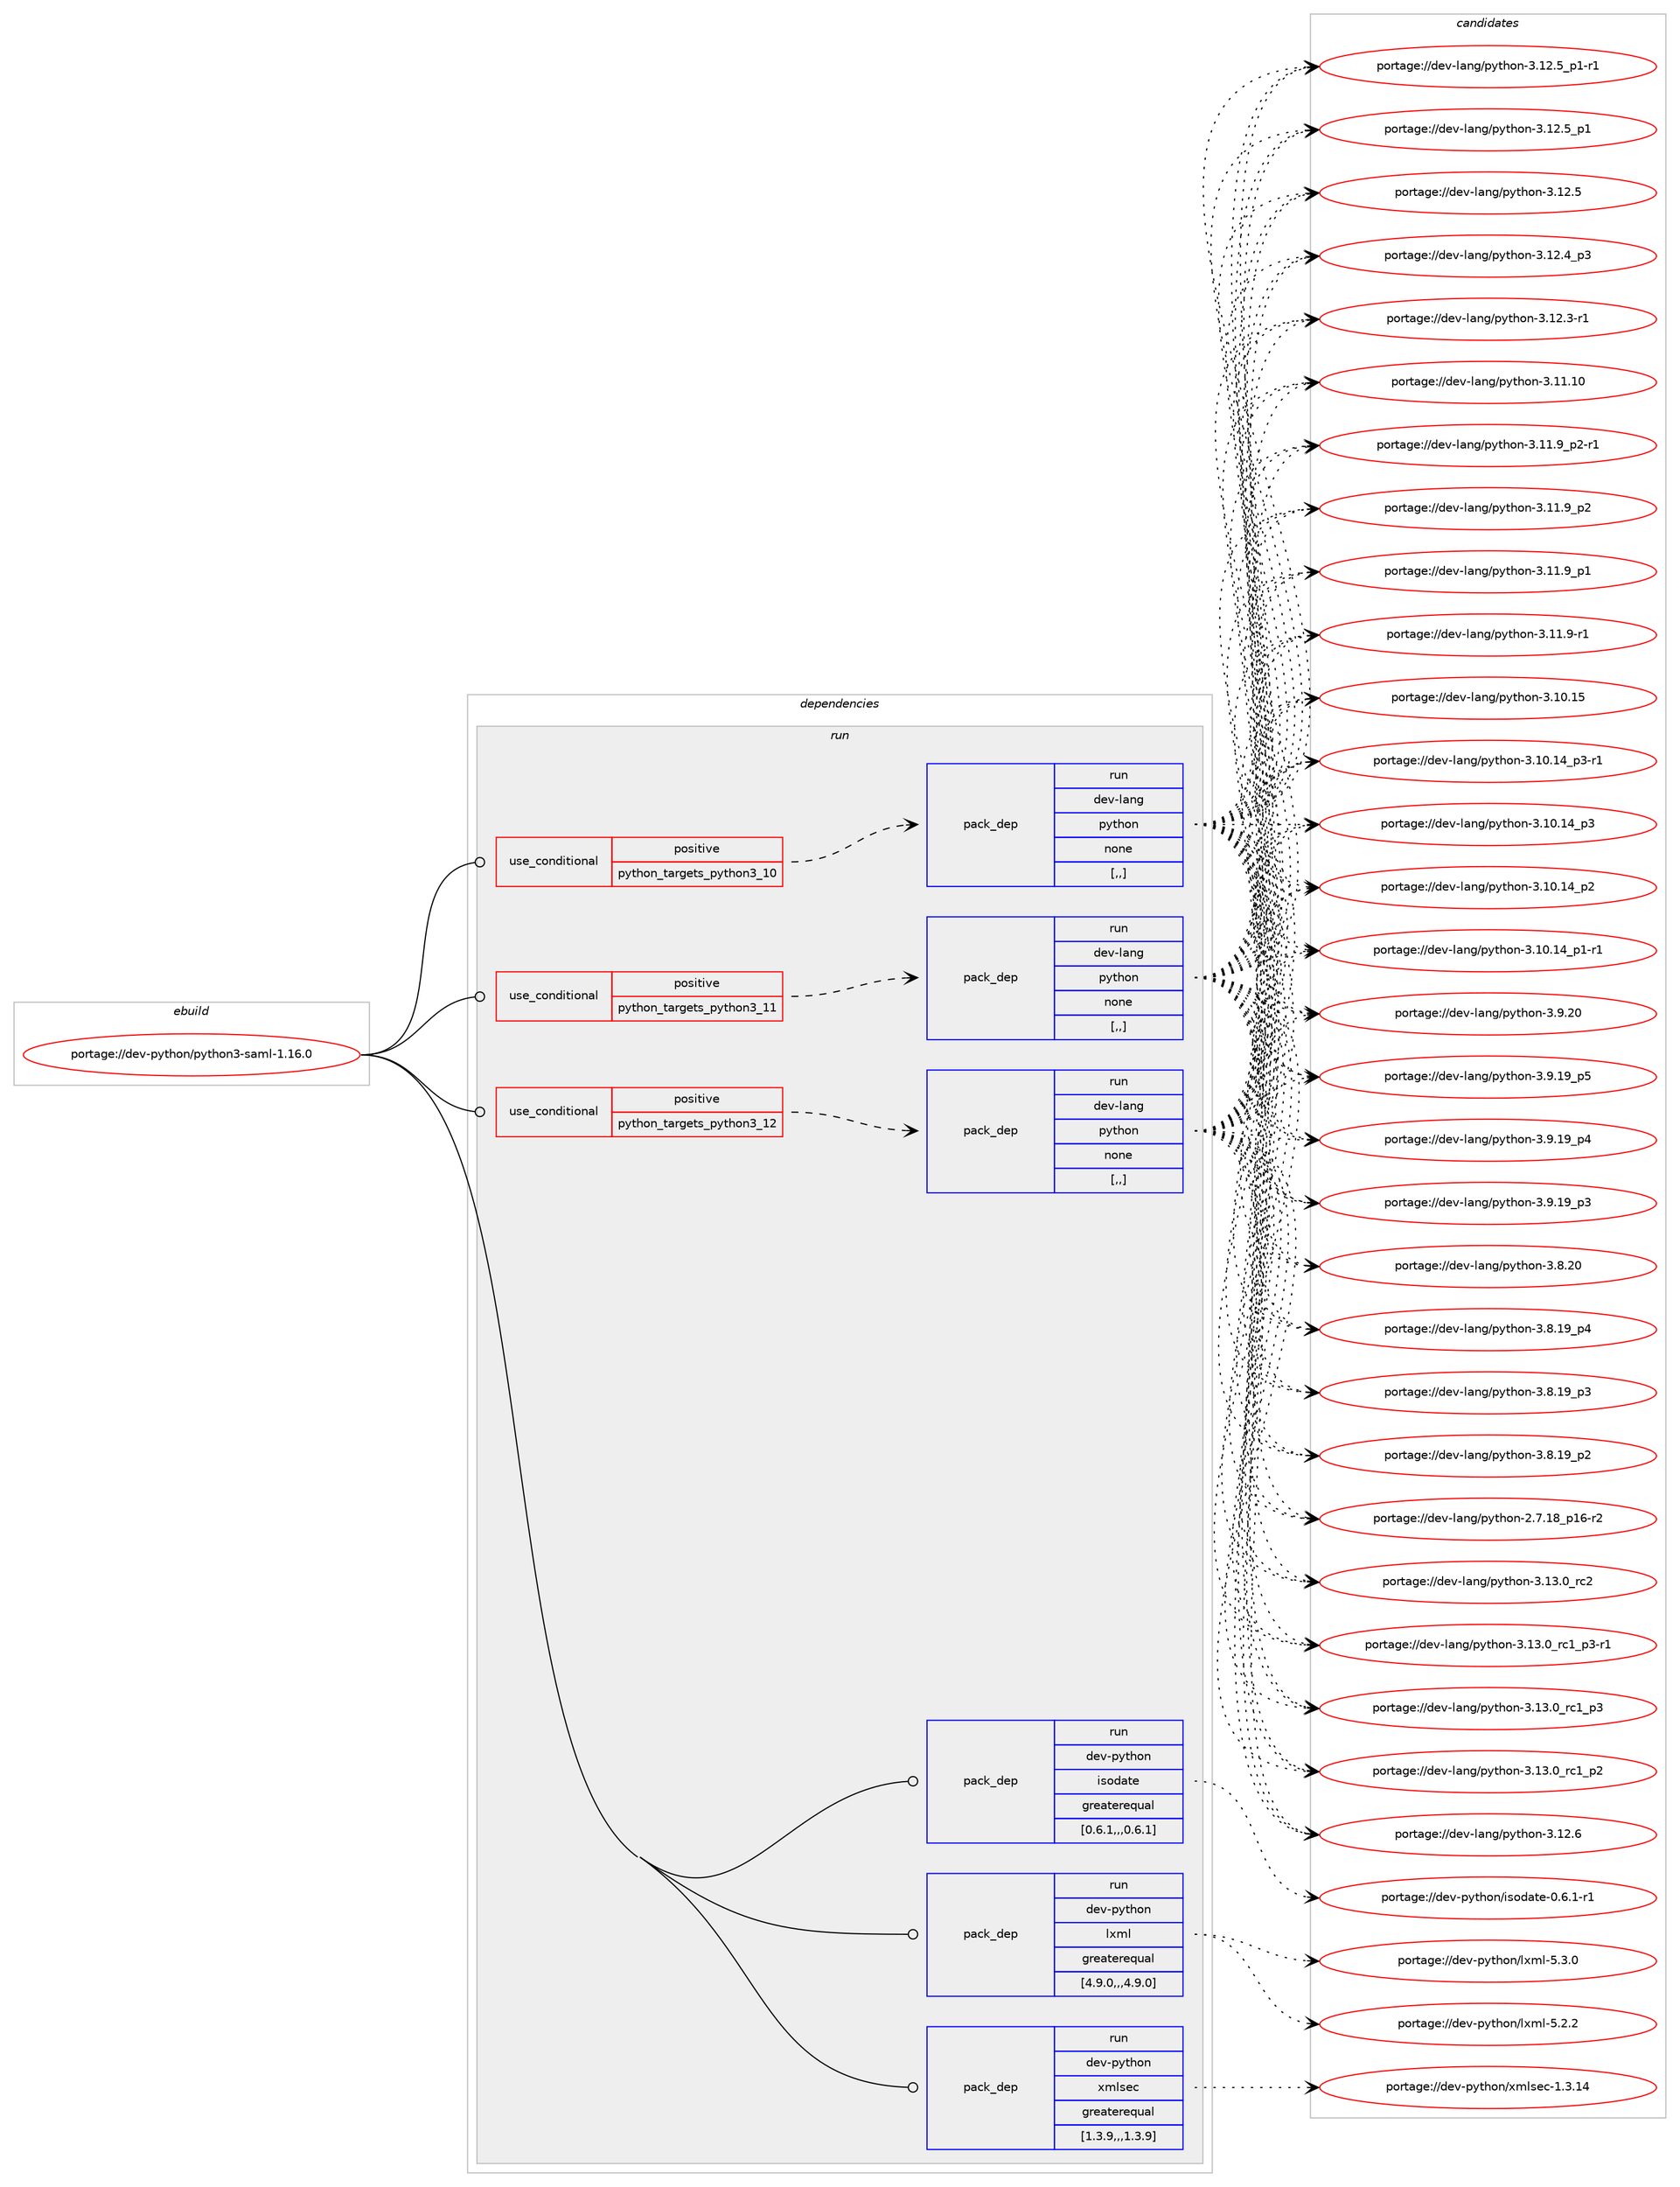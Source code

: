 digraph prolog {

# *************
# Graph options
# *************

newrank=true;
concentrate=true;
compound=true;
graph [rankdir=LR,fontname=Helvetica,fontsize=10,ranksep=1.5];#, ranksep=2.5, nodesep=0.2];
edge  [arrowhead=vee];
node  [fontname=Helvetica,fontsize=10];

# **********
# The ebuild
# **********

subgraph cluster_leftcol {
color=gray;
label=<<i>ebuild</i>>;
id [label="portage://dev-python/python3-saml-1.16.0", color=red, width=4, href="../dev-python/python3-saml-1.16.0.svg"];
}

# ****************
# The dependencies
# ****************

subgraph cluster_midcol {
color=gray;
label=<<i>dependencies</i>>;
subgraph cluster_compile {
fillcolor="#eeeeee";
style=filled;
label=<<i>compile</i>>;
}
subgraph cluster_compileandrun {
fillcolor="#eeeeee";
style=filled;
label=<<i>compile and run</i>>;
}
subgraph cluster_run {
fillcolor="#eeeeee";
style=filled;
label=<<i>run</i>>;
subgraph cond169075 {
dependency655779 [label=<<TABLE BORDER="0" CELLBORDER="1" CELLSPACING="0" CELLPADDING="4"><TR><TD ROWSPAN="3" CELLPADDING="10">use_conditional</TD></TR><TR><TD>positive</TD></TR><TR><TD>python_targets_python3_10</TD></TR></TABLE>>, shape=none, color=red];
subgraph pack481845 {
dependency655780 [label=<<TABLE BORDER="0" CELLBORDER="1" CELLSPACING="0" CELLPADDING="4" WIDTH="220"><TR><TD ROWSPAN="6" CELLPADDING="30">pack_dep</TD></TR><TR><TD WIDTH="110">run</TD></TR><TR><TD>dev-lang</TD></TR><TR><TD>python</TD></TR><TR><TD>none</TD></TR><TR><TD>[,,]</TD></TR></TABLE>>, shape=none, color=blue];
}
dependency655779:e -> dependency655780:w [weight=20,style="dashed",arrowhead="vee"];
}
id:e -> dependency655779:w [weight=20,style="solid",arrowhead="odot"];
subgraph cond169076 {
dependency655781 [label=<<TABLE BORDER="0" CELLBORDER="1" CELLSPACING="0" CELLPADDING="4"><TR><TD ROWSPAN="3" CELLPADDING="10">use_conditional</TD></TR><TR><TD>positive</TD></TR><TR><TD>python_targets_python3_11</TD></TR></TABLE>>, shape=none, color=red];
subgraph pack481846 {
dependency655782 [label=<<TABLE BORDER="0" CELLBORDER="1" CELLSPACING="0" CELLPADDING="4" WIDTH="220"><TR><TD ROWSPAN="6" CELLPADDING="30">pack_dep</TD></TR><TR><TD WIDTH="110">run</TD></TR><TR><TD>dev-lang</TD></TR><TR><TD>python</TD></TR><TR><TD>none</TD></TR><TR><TD>[,,]</TD></TR></TABLE>>, shape=none, color=blue];
}
dependency655781:e -> dependency655782:w [weight=20,style="dashed",arrowhead="vee"];
}
id:e -> dependency655781:w [weight=20,style="solid",arrowhead="odot"];
subgraph cond169077 {
dependency655783 [label=<<TABLE BORDER="0" CELLBORDER="1" CELLSPACING="0" CELLPADDING="4"><TR><TD ROWSPAN="3" CELLPADDING="10">use_conditional</TD></TR><TR><TD>positive</TD></TR><TR><TD>python_targets_python3_12</TD></TR></TABLE>>, shape=none, color=red];
subgraph pack481847 {
dependency655784 [label=<<TABLE BORDER="0" CELLBORDER="1" CELLSPACING="0" CELLPADDING="4" WIDTH="220"><TR><TD ROWSPAN="6" CELLPADDING="30">pack_dep</TD></TR><TR><TD WIDTH="110">run</TD></TR><TR><TD>dev-lang</TD></TR><TR><TD>python</TD></TR><TR><TD>none</TD></TR><TR><TD>[,,]</TD></TR></TABLE>>, shape=none, color=blue];
}
dependency655783:e -> dependency655784:w [weight=20,style="dashed",arrowhead="vee"];
}
id:e -> dependency655783:w [weight=20,style="solid",arrowhead="odot"];
subgraph pack481848 {
dependency655785 [label=<<TABLE BORDER="0" CELLBORDER="1" CELLSPACING="0" CELLPADDING="4" WIDTH="220"><TR><TD ROWSPAN="6" CELLPADDING="30">pack_dep</TD></TR><TR><TD WIDTH="110">run</TD></TR><TR><TD>dev-python</TD></TR><TR><TD>isodate</TD></TR><TR><TD>greaterequal</TD></TR><TR><TD>[0.6.1,,,0.6.1]</TD></TR></TABLE>>, shape=none, color=blue];
}
id:e -> dependency655785:w [weight=20,style="solid",arrowhead="odot"];
subgraph pack481849 {
dependency655786 [label=<<TABLE BORDER="0" CELLBORDER="1" CELLSPACING="0" CELLPADDING="4" WIDTH="220"><TR><TD ROWSPAN="6" CELLPADDING="30">pack_dep</TD></TR><TR><TD WIDTH="110">run</TD></TR><TR><TD>dev-python</TD></TR><TR><TD>lxml</TD></TR><TR><TD>greaterequal</TD></TR><TR><TD>[4.9.0,,,4.9.0]</TD></TR></TABLE>>, shape=none, color=blue];
}
id:e -> dependency655786:w [weight=20,style="solid",arrowhead="odot"];
subgraph pack481850 {
dependency655787 [label=<<TABLE BORDER="0" CELLBORDER="1" CELLSPACING="0" CELLPADDING="4" WIDTH="220"><TR><TD ROWSPAN="6" CELLPADDING="30">pack_dep</TD></TR><TR><TD WIDTH="110">run</TD></TR><TR><TD>dev-python</TD></TR><TR><TD>xmlsec</TD></TR><TR><TD>greaterequal</TD></TR><TR><TD>[1.3.9,,,1.3.9]</TD></TR></TABLE>>, shape=none, color=blue];
}
id:e -> dependency655787:w [weight=20,style="solid",arrowhead="odot"];
}
}

# **************
# The candidates
# **************

subgraph cluster_choices {
rank=same;
color=gray;
label=<<i>candidates</i>>;

subgraph choice481845 {
color=black;
nodesep=1;
choice10010111845108971101034711212111610411111045514649514648951149950 [label="portage://dev-lang/python-3.13.0_rc2", color=red, width=4,href="../dev-lang/python-3.13.0_rc2.svg"];
choice1001011184510897110103471121211161041111104551464951464895114994995112514511449 [label="portage://dev-lang/python-3.13.0_rc1_p3-r1", color=red, width=4,href="../dev-lang/python-3.13.0_rc1_p3-r1.svg"];
choice100101118451089711010347112121116104111110455146495146489511499499511251 [label="portage://dev-lang/python-3.13.0_rc1_p3", color=red, width=4,href="../dev-lang/python-3.13.0_rc1_p3.svg"];
choice100101118451089711010347112121116104111110455146495146489511499499511250 [label="portage://dev-lang/python-3.13.0_rc1_p2", color=red, width=4,href="../dev-lang/python-3.13.0_rc1_p2.svg"];
choice10010111845108971101034711212111610411111045514649504654 [label="portage://dev-lang/python-3.12.6", color=red, width=4,href="../dev-lang/python-3.12.6.svg"];
choice1001011184510897110103471121211161041111104551464950465395112494511449 [label="portage://dev-lang/python-3.12.5_p1-r1", color=red, width=4,href="../dev-lang/python-3.12.5_p1-r1.svg"];
choice100101118451089711010347112121116104111110455146495046539511249 [label="portage://dev-lang/python-3.12.5_p1", color=red, width=4,href="../dev-lang/python-3.12.5_p1.svg"];
choice10010111845108971101034711212111610411111045514649504653 [label="portage://dev-lang/python-3.12.5", color=red, width=4,href="../dev-lang/python-3.12.5.svg"];
choice100101118451089711010347112121116104111110455146495046529511251 [label="portage://dev-lang/python-3.12.4_p3", color=red, width=4,href="../dev-lang/python-3.12.4_p3.svg"];
choice100101118451089711010347112121116104111110455146495046514511449 [label="portage://dev-lang/python-3.12.3-r1", color=red, width=4,href="../dev-lang/python-3.12.3-r1.svg"];
choice1001011184510897110103471121211161041111104551464949464948 [label="portage://dev-lang/python-3.11.10", color=red, width=4,href="../dev-lang/python-3.11.10.svg"];
choice1001011184510897110103471121211161041111104551464949465795112504511449 [label="portage://dev-lang/python-3.11.9_p2-r1", color=red, width=4,href="../dev-lang/python-3.11.9_p2-r1.svg"];
choice100101118451089711010347112121116104111110455146494946579511250 [label="portage://dev-lang/python-3.11.9_p2", color=red, width=4,href="../dev-lang/python-3.11.9_p2.svg"];
choice100101118451089711010347112121116104111110455146494946579511249 [label="portage://dev-lang/python-3.11.9_p1", color=red, width=4,href="../dev-lang/python-3.11.9_p1.svg"];
choice100101118451089711010347112121116104111110455146494946574511449 [label="portage://dev-lang/python-3.11.9-r1", color=red, width=4,href="../dev-lang/python-3.11.9-r1.svg"];
choice1001011184510897110103471121211161041111104551464948464953 [label="portage://dev-lang/python-3.10.15", color=red, width=4,href="../dev-lang/python-3.10.15.svg"];
choice100101118451089711010347112121116104111110455146494846495295112514511449 [label="portage://dev-lang/python-3.10.14_p3-r1", color=red, width=4,href="../dev-lang/python-3.10.14_p3-r1.svg"];
choice10010111845108971101034711212111610411111045514649484649529511251 [label="portage://dev-lang/python-3.10.14_p3", color=red, width=4,href="../dev-lang/python-3.10.14_p3.svg"];
choice10010111845108971101034711212111610411111045514649484649529511250 [label="portage://dev-lang/python-3.10.14_p2", color=red, width=4,href="../dev-lang/python-3.10.14_p2.svg"];
choice100101118451089711010347112121116104111110455146494846495295112494511449 [label="portage://dev-lang/python-3.10.14_p1-r1", color=red, width=4,href="../dev-lang/python-3.10.14_p1-r1.svg"];
choice10010111845108971101034711212111610411111045514657465048 [label="portage://dev-lang/python-3.9.20", color=red, width=4,href="../dev-lang/python-3.9.20.svg"];
choice100101118451089711010347112121116104111110455146574649579511253 [label="portage://dev-lang/python-3.9.19_p5", color=red, width=4,href="../dev-lang/python-3.9.19_p5.svg"];
choice100101118451089711010347112121116104111110455146574649579511252 [label="portage://dev-lang/python-3.9.19_p4", color=red, width=4,href="../dev-lang/python-3.9.19_p4.svg"];
choice100101118451089711010347112121116104111110455146574649579511251 [label="portage://dev-lang/python-3.9.19_p3", color=red, width=4,href="../dev-lang/python-3.9.19_p3.svg"];
choice10010111845108971101034711212111610411111045514656465048 [label="portage://dev-lang/python-3.8.20", color=red, width=4,href="../dev-lang/python-3.8.20.svg"];
choice100101118451089711010347112121116104111110455146564649579511252 [label="portage://dev-lang/python-3.8.19_p4", color=red, width=4,href="../dev-lang/python-3.8.19_p4.svg"];
choice100101118451089711010347112121116104111110455146564649579511251 [label="portage://dev-lang/python-3.8.19_p3", color=red, width=4,href="../dev-lang/python-3.8.19_p3.svg"];
choice100101118451089711010347112121116104111110455146564649579511250 [label="portage://dev-lang/python-3.8.19_p2", color=red, width=4,href="../dev-lang/python-3.8.19_p2.svg"];
choice100101118451089711010347112121116104111110455046554649569511249544511450 [label="portage://dev-lang/python-2.7.18_p16-r2", color=red, width=4,href="../dev-lang/python-2.7.18_p16-r2.svg"];
dependency655780:e -> choice10010111845108971101034711212111610411111045514649514648951149950:w [style=dotted,weight="100"];
dependency655780:e -> choice1001011184510897110103471121211161041111104551464951464895114994995112514511449:w [style=dotted,weight="100"];
dependency655780:e -> choice100101118451089711010347112121116104111110455146495146489511499499511251:w [style=dotted,weight="100"];
dependency655780:e -> choice100101118451089711010347112121116104111110455146495146489511499499511250:w [style=dotted,weight="100"];
dependency655780:e -> choice10010111845108971101034711212111610411111045514649504654:w [style=dotted,weight="100"];
dependency655780:e -> choice1001011184510897110103471121211161041111104551464950465395112494511449:w [style=dotted,weight="100"];
dependency655780:e -> choice100101118451089711010347112121116104111110455146495046539511249:w [style=dotted,weight="100"];
dependency655780:e -> choice10010111845108971101034711212111610411111045514649504653:w [style=dotted,weight="100"];
dependency655780:e -> choice100101118451089711010347112121116104111110455146495046529511251:w [style=dotted,weight="100"];
dependency655780:e -> choice100101118451089711010347112121116104111110455146495046514511449:w [style=dotted,weight="100"];
dependency655780:e -> choice1001011184510897110103471121211161041111104551464949464948:w [style=dotted,weight="100"];
dependency655780:e -> choice1001011184510897110103471121211161041111104551464949465795112504511449:w [style=dotted,weight="100"];
dependency655780:e -> choice100101118451089711010347112121116104111110455146494946579511250:w [style=dotted,weight="100"];
dependency655780:e -> choice100101118451089711010347112121116104111110455146494946579511249:w [style=dotted,weight="100"];
dependency655780:e -> choice100101118451089711010347112121116104111110455146494946574511449:w [style=dotted,weight="100"];
dependency655780:e -> choice1001011184510897110103471121211161041111104551464948464953:w [style=dotted,weight="100"];
dependency655780:e -> choice100101118451089711010347112121116104111110455146494846495295112514511449:w [style=dotted,weight="100"];
dependency655780:e -> choice10010111845108971101034711212111610411111045514649484649529511251:w [style=dotted,weight="100"];
dependency655780:e -> choice10010111845108971101034711212111610411111045514649484649529511250:w [style=dotted,weight="100"];
dependency655780:e -> choice100101118451089711010347112121116104111110455146494846495295112494511449:w [style=dotted,weight="100"];
dependency655780:e -> choice10010111845108971101034711212111610411111045514657465048:w [style=dotted,weight="100"];
dependency655780:e -> choice100101118451089711010347112121116104111110455146574649579511253:w [style=dotted,weight="100"];
dependency655780:e -> choice100101118451089711010347112121116104111110455146574649579511252:w [style=dotted,weight="100"];
dependency655780:e -> choice100101118451089711010347112121116104111110455146574649579511251:w [style=dotted,weight="100"];
dependency655780:e -> choice10010111845108971101034711212111610411111045514656465048:w [style=dotted,weight="100"];
dependency655780:e -> choice100101118451089711010347112121116104111110455146564649579511252:w [style=dotted,weight="100"];
dependency655780:e -> choice100101118451089711010347112121116104111110455146564649579511251:w [style=dotted,weight="100"];
dependency655780:e -> choice100101118451089711010347112121116104111110455146564649579511250:w [style=dotted,weight="100"];
dependency655780:e -> choice100101118451089711010347112121116104111110455046554649569511249544511450:w [style=dotted,weight="100"];
}
subgraph choice481846 {
color=black;
nodesep=1;
choice10010111845108971101034711212111610411111045514649514648951149950 [label="portage://dev-lang/python-3.13.0_rc2", color=red, width=4,href="../dev-lang/python-3.13.0_rc2.svg"];
choice1001011184510897110103471121211161041111104551464951464895114994995112514511449 [label="portage://dev-lang/python-3.13.0_rc1_p3-r1", color=red, width=4,href="../dev-lang/python-3.13.0_rc1_p3-r1.svg"];
choice100101118451089711010347112121116104111110455146495146489511499499511251 [label="portage://dev-lang/python-3.13.0_rc1_p3", color=red, width=4,href="../dev-lang/python-3.13.0_rc1_p3.svg"];
choice100101118451089711010347112121116104111110455146495146489511499499511250 [label="portage://dev-lang/python-3.13.0_rc1_p2", color=red, width=4,href="../dev-lang/python-3.13.0_rc1_p2.svg"];
choice10010111845108971101034711212111610411111045514649504654 [label="portage://dev-lang/python-3.12.6", color=red, width=4,href="../dev-lang/python-3.12.6.svg"];
choice1001011184510897110103471121211161041111104551464950465395112494511449 [label="portage://dev-lang/python-3.12.5_p1-r1", color=red, width=4,href="../dev-lang/python-3.12.5_p1-r1.svg"];
choice100101118451089711010347112121116104111110455146495046539511249 [label="portage://dev-lang/python-3.12.5_p1", color=red, width=4,href="../dev-lang/python-3.12.5_p1.svg"];
choice10010111845108971101034711212111610411111045514649504653 [label="portage://dev-lang/python-3.12.5", color=red, width=4,href="../dev-lang/python-3.12.5.svg"];
choice100101118451089711010347112121116104111110455146495046529511251 [label="portage://dev-lang/python-3.12.4_p3", color=red, width=4,href="../dev-lang/python-3.12.4_p3.svg"];
choice100101118451089711010347112121116104111110455146495046514511449 [label="portage://dev-lang/python-3.12.3-r1", color=red, width=4,href="../dev-lang/python-3.12.3-r1.svg"];
choice1001011184510897110103471121211161041111104551464949464948 [label="portage://dev-lang/python-3.11.10", color=red, width=4,href="../dev-lang/python-3.11.10.svg"];
choice1001011184510897110103471121211161041111104551464949465795112504511449 [label="portage://dev-lang/python-3.11.9_p2-r1", color=red, width=4,href="../dev-lang/python-3.11.9_p2-r1.svg"];
choice100101118451089711010347112121116104111110455146494946579511250 [label="portage://dev-lang/python-3.11.9_p2", color=red, width=4,href="../dev-lang/python-3.11.9_p2.svg"];
choice100101118451089711010347112121116104111110455146494946579511249 [label="portage://dev-lang/python-3.11.9_p1", color=red, width=4,href="../dev-lang/python-3.11.9_p1.svg"];
choice100101118451089711010347112121116104111110455146494946574511449 [label="portage://dev-lang/python-3.11.9-r1", color=red, width=4,href="../dev-lang/python-3.11.9-r1.svg"];
choice1001011184510897110103471121211161041111104551464948464953 [label="portage://dev-lang/python-3.10.15", color=red, width=4,href="../dev-lang/python-3.10.15.svg"];
choice100101118451089711010347112121116104111110455146494846495295112514511449 [label="portage://dev-lang/python-3.10.14_p3-r1", color=red, width=4,href="../dev-lang/python-3.10.14_p3-r1.svg"];
choice10010111845108971101034711212111610411111045514649484649529511251 [label="portage://dev-lang/python-3.10.14_p3", color=red, width=4,href="../dev-lang/python-3.10.14_p3.svg"];
choice10010111845108971101034711212111610411111045514649484649529511250 [label="portage://dev-lang/python-3.10.14_p2", color=red, width=4,href="../dev-lang/python-3.10.14_p2.svg"];
choice100101118451089711010347112121116104111110455146494846495295112494511449 [label="portage://dev-lang/python-3.10.14_p1-r1", color=red, width=4,href="../dev-lang/python-3.10.14_p1-r1.svg"];
choice10010111845108971101034711212111610411111045514657465048 [label="portage://dev-lang/python-3.9.20", color=red, width=4,href="../dev-lang/python-3.9.20.svg"];
choice100101118451089711010347112121116104111110455146574649579511253 [label="portage://dev-lang/python-3.9.19_p5", color=red, width=4,href="../dev-lang/python-3.9.19_p5.svg"];
choice100101118451089711010347112121116104111110455146574649579511252 [label="portage://dev-lang/python-3.9.19_p4", color=red, width=4,href="../dev-lang/python-3.9.19_p4.svg"];
choice100101118451089711010347112121116104111110455146574649579511251 [label="portage://dev-lang/python-3.9.19_p3", color=red, width=4,href="../dev-lang/python-3.9.19_p3.svg"];
choice10010111845108971101034711212111610411111045514656465048 [label="portage://dev-lang/python-3.8.20", color=red, width=4,href="../dev-lang/python-3.8.20.svg"];
choice100101118451089711010347112121116104111110455146564649579511252 [label="portage://dev-lang/python-3.8.19_p4", color=red, width=4,href="../dev-lang/python-3.8.19_p4.svg"];
choice100101118451089711010347112121116104111110455146564649579511251 [label="portage://dev-lang/python-3.8.19_p3", color=red, width=4,href="../dev-lang/python-3.8.19_p3.svg"];
choice100101118451089711010347112121116104111110455146564649579511250 [label="portage://dev-lang/python-3.8.19_p2", color=red, width=4,href="../dev-lang/python-3.8.19_p2.svg"];
choice100101118451089711010347112121116104111110455046554649569511249544511450 [label="portage://dev-lang/python-2.7.18_p16-r2", color=red, width=4,href="../dev-lang/python-2.7.18_p16-r2.svg"];
dependency655782:e -> choice10010111845108971101034711212111610411111045514649514648951149950:w [style=dotted,weight="100"];
dependency655782:e -> choice1001011184510897110103471121211161041111104551464951464895114994995112514511449:w [style=dotted,weight="100"];
dependency655782:e -> choice100101118451089711010347112121116104111110455146495146489511499499511251:w [style=dotted,weight="100"];
dependency655782:e -> choice100101118451089711010347112121116104111110455146495146489511499499511250:w [style=dotted,weight="100"];
dependency655782:e -> choice10010111845108971101034711212111610411111045514649504654:w [style=dotted,weight="100"];
dependency655782:e -> choice1001011184510897110103471121211161041111104551464950465395112494511449:w [style=dotted,weight="100"];
dependency655782:e -> choice100101118451089711010347112121116104111110455146495046539511249:w [style=dotted,weight="100"];
dependency655782:e -> choice10010111845108971101034711212111610411111045514649504653:w [style=dotted,weight="100"];
dependency655782:e -> choice100101118451089711010347112121116104111110455146495046529511251:w [style=dotted,weight="100"];
dependency655782:e -> choice100101118451089711010347112121116104111110455146495046514511449:w [style=dotted,weight="100"];
dependency655782:e -> choice1001011184510897110103471121211161041111104551464949464948:w [style=dotted,weight="100"];
dependency655782:e -> choice1001011184510897110103471121211161041111104551464949465795112504511449:w [style=dotted,weight="100"];
dependency655782:e -> choice100101118451089711010347112121116104111110455146494946579511250:w [style=dotted,weight="100"];
dependency655782:e -> choice100101118451089711010347112121116104111110455146494946579511249:w [style=dotted,weight="100"];
dependency655782:e -> choice100101118451089711010347112121116104111110455146494946574511449:w [style=dotted,weight="100"];
dependency655782:e -> choice1001011184510897110103471121211161041111104551464948464953:w [style=dotted,weight="100"];
dependency655782:e -> choice100101118451089711010347112121116104111110455146494846495295112514511449:w [style=dotted,weight="100"];
dependency655782:e -> choice10010111845108971101034711212111610411111045514649484649529511251:w [style=dotted,weight="100"];
dependency655782:e -> choice10010111845108971101034711212111610411111045514649484649529511250:w [style=dotted,weight="100"];
dependency655782:e -> choice100101118451089711010347112121116104111110455146494846495295112494511449:w [style=dotted,weight="100"];
dependency655782:e -> choice10010111845108971101034711212111610411111045514657465048:w [style=dotted,weight="100"];
dependency655782:e -> choice100101118451089711010347112121116104111110455146574649579511253:w [style=dotted,weight="100"];
dependency655782:e -> choice100101118451089711010347112121116104111110455146574649579511252:w [style=dotted,weight="100"];
dependency655782:e -> choice100101118451089711010347112121116104111110455146574649579511251:w [style=dotted,weight="100"];
dependency655782:e -> choice10010111845108971101034711212111610411111045514656465048:w [style=dotted,weight="100"];
dependency655782:e -> choice100101118451089711010347112121116104111110455146564649579511252:w [style=dotted,weight="100"];
dependency655782:e -> choice100101118451089711010347112121116104111110455146564649579511251:w [style=dotted,weight="100"];
dependency655782:e -> choice100101118451089711010347112121116104111110455146564649579511250:w [style=dotted,weight="100"];
dependency655782:e -> choice100101118451089711010347112121116104111110455046554649569511249544511450:w [style=dotted,weight="100"];
}
subgraph choice481847 {
color=black;
nodesep=1;
choice10010111845108971101034711212111610411111045514649514648951149950 [label="portage://dev-lang/python-3.13.0_rc2", color=red, width=4,href="../dev-lang/python-3.13.0_rc2.svg"];
choice1001011184510897110103471121211161041111104551464951464895114994995112514511449 [label="portage://dev-lang/python-3.13.0_rc1_p3-r1", color=red, width=4,href="../dev-lang/python-3.13.0_rc1_p3-r1.svg"];
choice100101118451089711010347112121116104111110455146495146489511499499511251 [label="portage://dev-lang/python-3.13.0_rc1_p3", color=red, width=4,href="../dev-lang/python-3.13.0_rc1_p3.svg"];
choice100101118451089711010347112121116104111110455146495146489511499499511250 [label="portage://dev-lang/python-3.13.0_rc1_p2", color=red, width=4,href="../dev-lang/python-3.13.0_rc1_p2.svg"];
choice10010111845108971101034711212111610411111045514649504654 [label="portage://dev-lang/python-3.12.6", color=red, width=4,href="../dev-lang/python-3.12.6.svg"];
choice1001011184510897110103471121211161041111104551464950465395112494511449 [label="portage://dev-lang/python-3.12.5_p1-r1", color=red, width=4,href="../dev-lang/python-3.12.5_p1-r1.svg"];
choice100101118451089711010347112121116104111110455146495046539511249 [label="portage://dev-lang/python-3.12.5_p1", color=red, width=4,href="../dev-lang/python-3.12.5_p1.svg"];
choice10010111845108971101034711212111610411111045514649504653 [label="portage://dev-lang/python-3.12.5", color=red, width=4,href="../dev-lang/python-3.12.5.svg"];
choice100101118451089711010347112121116104111110455146495046529511251 [label="portage://dev-lang/python-3.12.4_p3", color=red, width=4,href="../dev-lang/python-3.12.4_p3.svg"];
choice100101118451089711010347112121116104111110455146495046514511449 [label="portage://dev-lang/python-3.12.3-r1", color=red, width=4,href="../dev-lang/python-3.12.3-r1.svg"];
choice1001011184510897110103471121211161041111104551464949464948 [label="portage://dev-lang/python-3.11.10", color=red, width=4,href="../dev-lang/python-3.11.10.svg"];
choice1001011184510897110103471121211161041111104551464949465795112504511449 [label="portage://dev-lang/python-3.11.9_p2-r1", color=red, width=4,href="../dev-lang/python-3.11.9_p2-r1.svg"];
choice100101118451089711010347112121116104111110455146494946579511250 [label="portage://dev-lang/python-3.11.9_p2", color=red, width=4,href="../dev-lang/python-3.11.9_p2.svg"];
choice100101118451089711010347112121116104111110455146494946579511249 [label="portage://dev-lang/python-3.11.9_p1", color=red, width=4,href="../dev-lang/python-3.11.9_p1.svg"];
choice100101118451089711010347112121116104111110455146494946574511449 [label="portage://dev-lang/python-3.11.9-r1", color=red, width=4,href="../dev-lang/python-3.11.9-r1.svg"];
choice1001011184510897110103471121211161041111104551464948464953 [label="portage://dev-lang/python-3.10.15", color=red, width=4,href="../dev-lang/python-3.10.15.svg"];
choice100101118451089711010347112121116104111110455146494846495295112514511449 [label="portage://dev-lang/python-3.10.14_p3-r1", color=red, width=4,href="../dev-lang/python-3.10.14_p3-r1.svg"];
choice10010111845108971101034711212111610411111045514649484649529511251 [label="portage://dev-lang/python-3.10.14_p3", color=red, width=4,href="../dev-lang/python-3.10.14_p3.svg"];
choice10010111845108971101034711212111610411111045514649484649529511250 [label="portage://dev-lang/python-3.10.14_p2", color=red, width=4,href="../dev-lang/python-3.10.14_p2.svg"];
choice100101118451089711010347112121116104111110455146494846495295112494511449 [label="portage://dev-lang/python-3.10.14_p1-r1", color=red, width=4,href="../dev-lang/python-3.10.14_p1-r1.svg"];
choice10010111845108971101034711212111610411111045514657465048 [label="portage://dev-lang/python-3.9.20", color=red, width=4,href="../dev-lang/python-3.9.20.svg"];
choice100101118451089711010347112121116104111110455146574649579511253 [label="portage://dev-lang/python-3.9.19_p5", color=red, width=4,href="../dev-lang/python-3.9.19_p5.svg"];
choice100101118451089711010347112121116104111110455146574649579511252 [label="portage://dev-lang/python-3.9.19_p4", color=red, width=4,href="../dev-lang/python-3.9.19_p4.svg"];
choice100101118451089711010347112121116104111110455146574649579511251 [label="portage://dev-lang/python-3.9.19_p3", color=red, width=4,href="../dev-lang/python-3.9.19_p3.svg"];
choice10010111845108971101034711212111610411111045514656465048 [label="portage://dev-lang/python-3.8.20", color=red, width=4,href="../dev-lang/python-3.8.20.svg"];
choice100101118451089711010347112121116104111110455146564649579511252 [label="portage://dev-lang/python-3.8.19_p4", color=red, width=4,href="../dev-lang/python-3.8.19_p4.svg"];
choice100101118451089711010347112121116104111110455146564649579511251 [label="portage://dev-lang/python-3.8.19_p3", color=red, width=4,href="../dev-lang/python-3.8.19_p3.svg"];
choice100101118451089711010347112121116104111110455146564649579511250 [label="portage://dev-lang/python-3.8.19_p2", color=red, width=4,href="../dev-lang/python-3.8.19_p2.svg"];
choice100101118451089711010347112121116104111110455046554649569511249544511450 [label="portage://dev-lang/python-2.7.18_p16-r2", color=red, width=4,href="../dev-lang/python-2.7.18_p16-r2.svg"];
dependency655784:e -> choice10010111845108971101034711212111610411111045514649514648951149950:w [style=dotted,weight="100"];
dependency655784:e -> choice1001011184510897110103471121211161041111104551464951464895114994995112514511449:w [style=dotted,weight="100"];
dependency655784:e -> choice100101118451089711010347112121116104111110455146495146489511499499511251:w [style=dotted,weight="100"];
dependency655784:e -> choice100101118451089711010347112121116104111110455146495146489511499499511250:w [style=dotted,weight="100"];
dependency655784:e -> choice10010111845108971101034711212111610411111045514649504654:w [style=dotted,weight="100"];
dependency655784:e -> choice1001011184510897110103471121211161041111104551464950465395112494511449:w [style=dotted,weight="100"];
dependency655784:e -> choice100101118451089711010347112121116104111110455146495046539511249:w [style=dotted,weight="100"];
dependency655784:e -> choice10010111845108971101034711212111610411111045514649504653:w [style=dotted,weight="100"];
dependency655784:e -> choice100101118451089711010347112121116104111110455146495046529511251:w [style=dotted,weight="100"];
dependency655784:e -> choice100101118451089711010347112121116104111110455146495046514511449:w [style=dotted,weight="100"];
dependency655784:e -> choice1001011184510897110103471121211161041111104551464949464948:w [style=dotted,weight="100"];
dependency655784:e -> choice1001011184510897110103471121211161041111104551464949465795112504511449:w [style=dotted,weight="100"];
dependency655784:e -> choice100101118451089711010347112121116104111110455146494946579511250:w [style=dotted,weight="100"];
dependency655784:e -> choice100101118451089711010347112121116104111110455146494946579511249:w [style=dotted,weight="100"];
dependency655784:e -> choice100101118451089711010347112121116104111110455146494946574511449:w [style=dotted,weight="100"];
dependency655784:e -> choice1001011184510897110103471121211161041111104551464948464953:w [style=dotted,weight="100"];
dependency655784:e -> choice100101118451089711010347112121116104111110455146494846495295112514511449:w [style=dotted,weight="100"];
dependency655784:e -> choice10010111845108971101034711212111610411111045514649484649529511251:w [style=dotted,weight="100"];
dependency655784:e -> choice10010111845108971101034711212111610411111045514649484649529511250:w [style=dotted,weight="100"];
dependency655784:e -> choice100101118451089711010347112121116104111110455146494846495295112494511449:w [style=dotted,weight="100"];
dependency655784:e -> choice10010111845108971101034711212111610411111045514657465048:w [style=dotted,weight="100"];
dependency655784:e -> choice100101118451089711010347112121116104111110455146574649579511253:w [style=dotted,weight="100"];
dependency655784:e -> choice100101118451089711010347112121116104111110455146574649579511252:w [style=dotted,weight="100"];
dependency655784:e -> choice100101118451089711010347112121116104111110455146574649579511251:w [style=dotted,weight="100"];
dependency655784:e -> choice10010111845108971101034711212111610411111045514656465048:w [style=dotted,weight="100"];
dependency655784:e -> choice100101118451089711010347112121116104111110455146564649579511252:w [style=dotted,weight="100"];
dependency655784:e -> choice100101118451089711010347112121116104111110455146564649579511251:w [style=dotted,weight="100"];
dependency655784:e -> choice100101118451089711010347112121116104111110455146564649579511250:w [style=dotted,weight="100"];
dependency655784:e -> choice100101118451089711010347112121116104111110455046554649569511249544511450:w [style=dotted,weight="100"];
}
subgraph choice481848 {
color=black;
nodesep=1;
choice1001011184511212111610411111047105115111100971161014548465446494511449 [label="portage://dev-python/isodate-0.6.1-r1", color=red, width=4,href="../dev-python/isodate-0.6.1-r1.svg"];
dependency655785:e -> choice1001011184511212111610411111047105115111100971161014548465446494511449:w [style=dotted,weight="100"];
}
subgraph choice481849 {
color=black;
nodesep=1;
choice1001011184511212111610411111047108120109108455346514648 [label="portage://dev-python/lxml-5.3.0", color=red, width=4,href="../dev-python/lxml-5.3.0.svg"];
choice1001011184511212111610411111047108120109108455346504650 [label="portage://dev-python/lxml-5.2.2", color=red, width=4,href="../dev-python/lxml-5.2.2.svg"];
dependency655786:e -> choice1001011184511212111610411111047108120109108455346514648:w [style=dotted,weight="100"];
dependency655786:e -> choice1001011184511212111610411111047108120109108455346504650:w [style=dotted,weight="100"];
}
subgraph choice481850 {
color=black;
nodesep=1;
choice10010111845112121116104111110471201091081151019945494651464952 [label="portage://dev-python/xmlsec-1.3.14", color=red, width=4,href="../dev-python/xmlsec-1.3.14.svg"];
dependency655787:e -> choice10010111845112121116104111110471201091081151019945494651464952:w [style=dotted,weight="100"];
}
}

}
